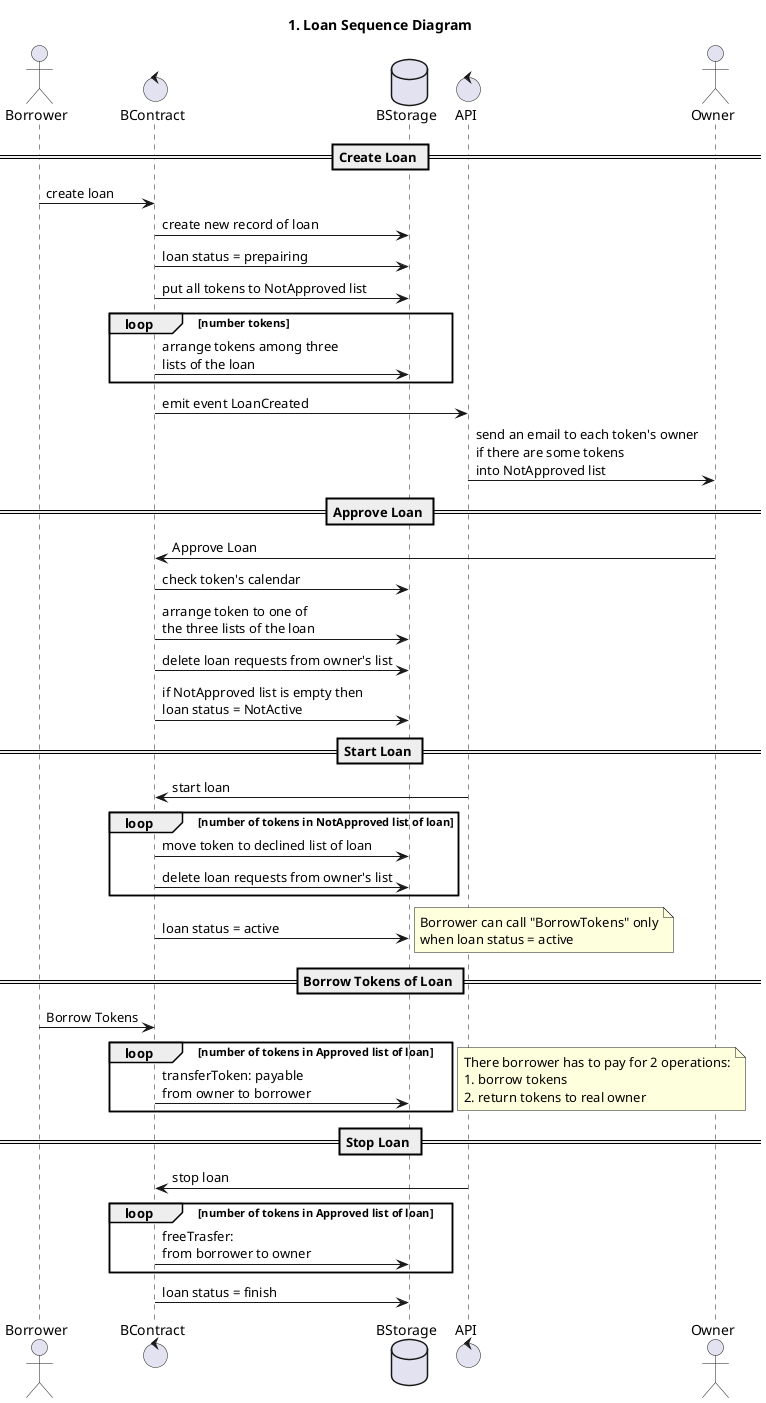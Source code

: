 @startuml

title 1. Loan Sequence Diagram

actor Borrower
control BContract
database BStorage
control API
actor Owner

== Create Loan ==

Borrower -> BContract: create loan
BContract -> BStorage: create new record of loan
BContract -> BStorage: loan status = prepairing
BContract -> BStorage: put all tokens to NotApproved list

loop number tokens
  BContract -> BStorage: arrange tokens among three\nlists of the loan
end

BContract -> API: emit event LoanCreated
API -> Owner: send an email to each token's owner\nif there are some tokens\ninto NotApproved list

== Approve Loan ==

Owner -> BContract: Approve Loan
BContract -> BStorage: check token's calendar
BContract -> BStorage: arrange token to one of\nthe three lists of the loan
BContract -> BStorage: delete loan requests from owner's list
BContract -> BStorage: if NotApproved list is empty then\nloan status = NotActive

== Start Loan ==

API -> BContract: start loan
loop number of tokens in NotApproved list of loan
  BContract -> BStorage: move token to declined list of loan
  BContract -> BStorage: delete loan requests from owner's list
end
BContract -> BStorage: loan status = active
note right
  Borrower can call "BorrowTokens" only
  when loan status = active
end note 


== Borrow Tokens of Loan ==

Borrower -> BContract: Borrow Tokens
loop number of tokens in Approved list of loan
  BContract -> BStorage: transferToken: payable\nfrom owner to borrower 
end
note right
  There borrower has to pay for 2 operations:
  1. borrow tokens
  2. return tokens to real owner
end note

== Stop Loan ==

API -> BContract: stop loan
loop number of tokens in Approved list of loan
  BContract -> BStorage: freeTrasfer: \nfrom borrower to owner
end
BContract -> BStorage: loan status = finish

@enduml